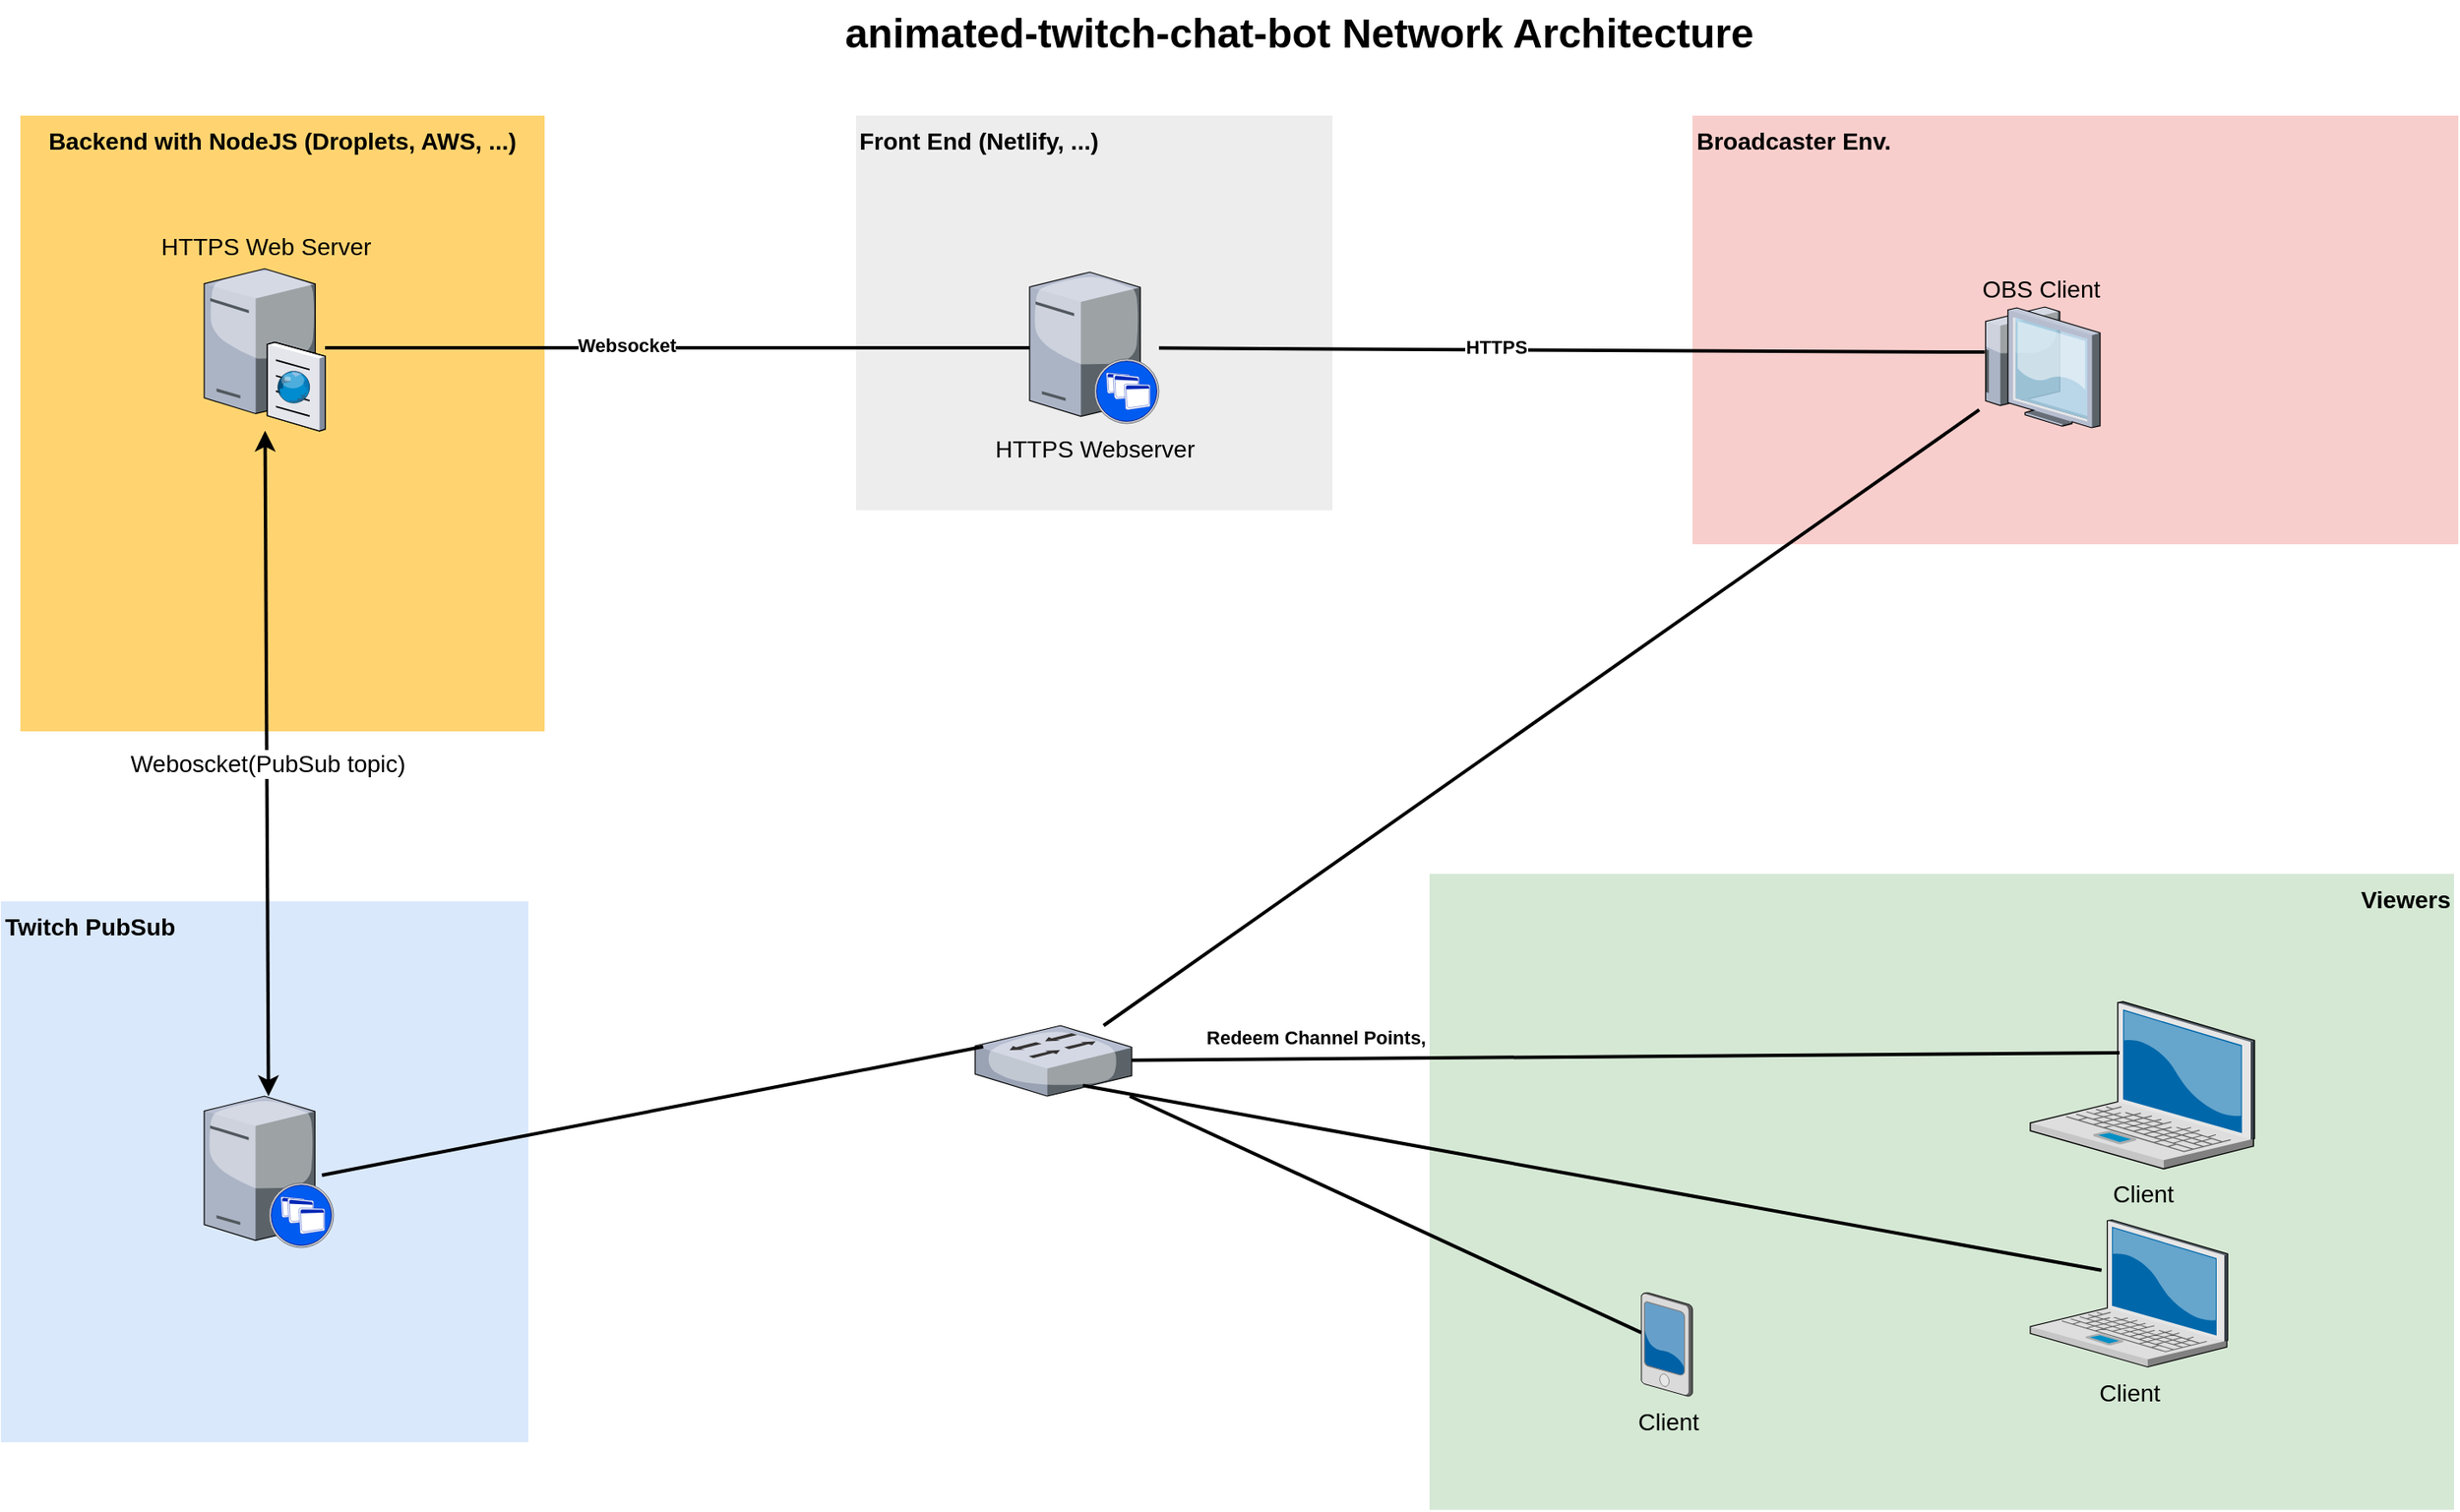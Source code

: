 <mxfile version="17.0.0" type="github">
  <diagram id="FBk9rFEy_V9g7Qttlfk-" name="Page-1">
    <mxGraphModel dx="2031" dy="1089" grid="1" gridSize="10" guides="1" tooltips="1" connect="1" arrows="1" fold="1" page="1" pageScale="1" pageWidth="850" pageHeight="1100" math="0" shadow="0">
      <root>
        <mxCell id="0" />
        <mxCell id="1" parent="0" />
        <mxCell id="-6rClQVq4S_JQpJwZ2Rc-1" value="&lt;b&gt;Broadcaster Env.&lt;/b&gt;" style="whiteSpace=wrap;html=1;fillColor=#f8cecc;fontSize=14;strokeColor=none;verticalAlign=top;align=left;" vertex="1" parent="1">
          <mxGeometry x="1161.5" y="98" width="450" height="252" as="geometry" />
        </mxCell>
        <mxCell id="-6rClQVq4S_JQpJwZ2Rc-2" value="&lt;b&gt;Viewers&lt;/b&gt;" style="whiteSpace=wrap;html=1;fillColor=#d5e8d4;fontSize=14;strokeColor=none;verticalAlign=top;align=right;" vertex="1" parent="1">
          <mxGeometry x="1007" y="543.75" width="602" height="374" as="geometry" />
        </mxCell>
        <mxCell id="-6rClQVq4S_JQpJwZ2Rc-3" value="&lt;b&gt;Front End (Netlify, ...)&lt;/b&gt;" style="whiteSpace=wrap;html=1;fillColor=#EDEDED;fontSize=14;strokeColor=none;verticalAlign=top;align=left;" vertex="1" parent="1">
          <mxGeometry x="670" y="98" width="280" height="232" as="geometry" />
        </mxCell>
        <mxCell id="-6rClQVq4S_JQpJwZ2Rc-4" value="&lt;b&gt;Twitch PubSub&lt;/b&gt;" style="whiteSpace=wrap;html=1;fillColor=#dae8fc;fontSize=14;strokeColor=none;verticalAlign=top;align=left;" vertex="1" parent="1">
          <mxGeometry x="167.5" y="560" width="310" height="318" as="geometry" />
        </mxCell>
        <mxCell id="-6rClQVq4S_JQpJwZ2Rc-5" value="&lt;b&gt;Backend with NodeJS (Droplets, AWS, ...)&lt;/b&gt;" style="whiteSpace=wrap;html=1;fillColor=#FFD470;gradientColor=none;fontSize=14;strokeColor=none;verticalAlign=top;" vertex="1" parent="1">
          <mxGeometry x="179" y="98" width="308" height="362" as="geometry" />
        </mxCell>
        <mxCell id="-6rClQVq4S_JQpJwZ2Rc-6" value="Client" style="verticalLabelPosition=bottom;aspect=fixed;html=1;verticalAlign=top;strokeColor=none;shape=mxgraph.citrix.laptop_2;fillColor=#66B2FF;gradientColor=#0066CC;fontSize=14;" vertex="1" parent="1">
          <mxGeometry x="1360" y="747.25" width="116" height="86.5" as="geometry" />
        </mxCell>
        <mxCell id="-6rClQVq4S_JQpJwZ2Rc-7" value="Client" style="verticalLabelPosition=bottom;aspect=fixed;html=1;verticalAlign=top;strokeColor=none;shape=mxgraph.citrix.laptop_2;fillColor=#66B2FF;gradientColor=#0066CC;fontSize=14;" vertex="1" parent="1">
          <mxGeometry x="1360" y="619" width="131.76" height="98.25" as="geometry" />
        </mxCell>
        <mxCell id="-6rClQVq4S_JQpJwZ2Rc-8" style="edgeStyle=none;rounded=0;html=1;startSize=10;endSize=10;jettySize=auto;orthogonalLoop=1;fontSize=14;endArrow=none;endFill=0;strokeWidth=2;" edge="1" parent="1" source="-6rClQVq4S_JQpJwZ2Rc-18" target="-6rClQVq4S_JQpJwZ2Rc-14">
          <mxGeometry relative="1" as="geometry">
            <mxPoint x="451" y="205.602" as="sourcePoint" />
          </mxGeometry>
        </mxCell>
        <mxCell id="-6rClQVq4S_JQpJwZ2Rc-9" value="Websocket" style="edgeLabel;html=1;align=center;verticalAlign=middle;resizable=0;points=[];fontStyle=1" vertex="1" connectable="0" parent="-6rClQVq4S_JQpJwZ2Rc-8">
          <mxGeometry x="-0.146" y="2" relative="1" as="geometry">
            <mxPoint as="offset" />
          </mxGeometry>
        </mxCell>
        <mxCell id="-6rClQVq4S_JQpJwZ2Rc-10" style="edgeStyle=none;rounded=0;html=1;startSize=10;endSize=10;jettySize=auto;orthogonalLoop=1;fontSize=14;endArrow=none;endFill=0;strokeWidth=2;" edge="1" parent="1" source="-6rClQVq4S_JQpJwZ2Rc-11" target="-6rClQVq4S_JQpJwZ2Rc-20">
          <mxGeometry relative="1" as="geometry">
            <mxPoint x="713" y="1022.988" as="targetPoint" />
          </mxGeometry>
        </mxCell>
        <mxCell id="-6rClQVq4S_JQpJwZ2Rc-11" value="Client" style="verticalLabelPosition=bottom;aspect=fixed;html=1;verticalAlign=top;strokeColor=none;shape=mxgraph.citrix.pda;fillColor=#66B2FF;gradientColor=#0066CC;fontSize=14;" vertex="1" parent="1">
          <mxGeometry x="1131.5" y="790" width="30" height="61" as="geometry" />
        </mxCell>
        <mxCell id="-6rClQVq4S_JQpJwZ2Rc-12" style="edgeStyle=none;rounded=0;html=1;startSize=10;endSize=10;jettySize=auto;orthogonalLoop=1;fontSize=14;endArrow=none;endFill=0;strokeWidth=2;entryX=0.046;entryY=0.374;entryDx=0;entryDy=0;entryPerimeter=0;" edge="1" parent="1" source="-6rClQVq4S_JQpJwZ2Rc-14" target="-6rClQVq4S_JQpJwZ2Rc-21">
          <mxGeometry relative="1" as="geometry">
            <mxPoint x="759" y="201.883" as="targetPoint" />
          </mxGeometry>
        </mxCell>
        <mxCell id="-6rClQVq4S_JQpJwZ2Rc-13" value="HTTPS" style="edgeLabel;html=1;align=center;verticalAlign=middle;resizable=0;points=[];fontStyle=1" vertex="1" connectable="0" parent="-6rClQVq4S_JQpJwZ2Rc-12">
          <mxGeometry x="-0.183" y="2" relative="1" as="geometry">
            <mxPoint as="offset" />
          </mxGeometry>
        </mxCell>
        <mxCell id="-6rClQVq4S_JQpJwZ2Rc-14" value="HTTPS Webserver" style="verticalLabelPosition=bottom;aspect=fixed;html=1;verticalAlign=top;strokeColor=none;shape=mxgraph.citrix.xenapp_server;fillColor=#66B2FF;gradientColor=#0066CC;fontSize=14;" vertex="1" parent="1">
          <mxGeometry x="772.0" y="190" width="76" height="89" as="geometry" />
        </mxCell>
        <mxCell id="-6rClQVq4S_JQpJwZ2Rc-15" value="Weboscket(PubSub topic)" style="edgeStyle=none;rounded=0;html=1;jettySize=auto;orthogonalLoop=1;fontSize=14;endArrow=classic;endFill=1;strokeWidth=2;strokeColor=default;startArrow=classic;startFill=1;" edge="1" parent="1" source="-6rClQVq4S_JQpJwZ2Rc-23" target="-6rClQVq4S_JQpJwZ2Rc-18">
          <mxGeometry relative="1" as="geometry">
            <mxPoint x="320" y="830" as="sourcePoint" />
          </mxGeometry>
        </mxCell>
        <mxCell id="-6rClQVq4S_JQpJwZ2Rc-16" style="edgeStyle=none;rounded=0;html=1;startSize=10;endSize=10;jettySize=auto;orthogonalLoop=1;fontSize=14;endArrow=none;endFill=0;strokeWidth=2;exitX=0.398;exitY=0.305;exitDx=0;exitDy=0;exitPerimeter=0;" edge="1" parent="1" source="-6rClQVq4S_JQpJwZ2Rc-7" target="-6rClQVq4S_JQpJwZ2Rc-20">
          <mxGeometry relative="1" as="geometry">
            <mxPoint x="1028" y="604.73" as="sourcePoint" />
          </mxGeometry>
        </mxCell>
        <mxCell id="-6rClQVq4S_JQpJwZ2Rc-17" value="Redeem Channel Points," style="edgeLabel;html=1;align=center;verticalAlign=middle;resizable=0;points=[];fontStyle=1" vertex="1" connectable="0" parent="-6rClQVq4S_JQpJwZ2Rc-16">
          <mxGeometry x="0.225" y="-4" relative="1" as="geometry">
            <mxPoint x="-117" y="-8" as="offset" />
          </mxGeometry>
        </mxCell>
        <mxCell id="-6rClQVq4S_JQpJwZ2Rc-18" value="HTTPS Web Server" style="verticalLabelPosition=top;aspect=fixed;html=1;verticalAlign=bottom;strokeColor=none;shape=mxgraph.citrix.cache_server;fillColor=#66B2FF;gradientColor=#0066CC;fontSize=14;labelPosition=center;align=center;" vertex="1" parent="1">
          <mxGeometry x="287" y="185.75" width="71" height="97.5" as="geometry" />
        </mxCell>
        <mxCell id="-6rClQVq4S_JQpJwZ2Rc-19" style="edgeStyle=none;rounded=0;html=1;startSize=10;endSize=10;jettySize=auto;orthogonalLoop=1;fontSize=14;endArrow=none;endFill=0;strokeWidth=2;" edge="1" parent="1" source="-6rClQVq4S_JQpJwZ2Rc-20" target="-6rClQVq4S_JQpJwZ2Rc-21">
          <mxGeometry relative="1" as="geometry" />
        </mxCell>
        <mxCell id="-6rClQVq4S_JQpJwZ2Rc-20" value="" style="verticalLabelPosition=bottom;aspect=fixed;html=1;verticalAlign=top;strokeColor=none;shape=mxgraph.citrix.switch;fillColor=#66B2FF;gradientColor=#0066CC;fontSize=14;" vertex="1" parent="1">
          <mxGeometry x="740" y="633" width="92" height="41.5" as="geometry" />
        </mxCell>
        <mxCell id="-6rClQVq4S_JQpJwZ2Rc-21" value="OBS Client&lt;br&gt;" style="verticalLabelPosition=top;aspect=fixed;html=1;verticalAlign=bottom;strokeColor=none;shape=mxgraph.citrix.thin_client;fillColor=#66B2FF;gradientColor=#0066CC;fontSize=14;labelPosition=center;align=center;" vertex="1" parent="1">
          <mxGeometry x="1330" y="210.5" width="71" height="71" as="geometry" />
        </mxCell>
        <mxCell id="-6rClQVq4S_JQpJwZ2Rc-22" value="animated-twitch-chat-bot Network Architecture" style="text;strokeColor=none;fillColor=none;html=1;fontSize=24;fontStyle=1;verticalAlign=middle;align=center;" vertex="1" parent="1">
          <mxGeometry x="499" y="30" width="861" height="40" as="geometry" />
        </mxCell>
        <mxCell id="-6rClQVq4S_JQpJwZ2Rc-23" value="" style="verticalLabelPosition=bottom;aspect=fixed;html=1;verticalAlign=top;strokeColor=none;shape=mxgraph.citrix.xenapp_server;fillColor=#66B2FF;gradientColor=#0066CC;fontSize=14;" vertex="1" parent="1">
          <mxGeometry x="287.0" y="674.5" width="76" height="89" as="geometry" />
        </mxCell>
        <mxCell id="-6rClQVq4S_JQpJwZ2Rc-24" style="edgeStyle=none;rounded=0;html=1;startSize=10;endSize=10;jettySize=auto;orthogonalLoop=1;fontSize=14;endArrow=none;endFill=0;strokeWidth=2;exitX=0.361;exitY=0.342;exitDx=0;exitDy=0;exitPerimeter=0;entryX=0.688;entryY=0.85;entryDx=0;entryDy=0;entryPerimeter=0;" edge="1" parent="1" source="-6rClQVq4S_JQpJwZ2Rc-6" target="-6rClQVq4S_JQpJwZ2Rc-20">
          <mxGeometry relative="1" as="geometry">
            <mxPoint x="1260" y="836.003" as="sourcePoint" />
            <mxPoint x="832" y="695.817" as="targetPoint" />
          </mxGeometry>
        </mxCell>
        <mxCell id="-6rClQVq4S_JQpJwZ2Rc-25" style="edgeStyle=none;rounded=0;html=1;startSize=10;endSize=10;jettySize=auto;orthogonalLoop=1;fontSize=14;endArrow=none;endFill=0;strokeWidth=2;entryX=0.051;entryY=0.299;entryDx=0;entryDy=0;entryPerimeter=0;exitX=0.91;exitY=0.522;exitDx=0;exitDy=0;exitPerimeter=0;" edge="1" parent="1" source="-6rClQVq4S_JQpJwZ2Rc-23" target="-6rClQVq4S_JQpJwZ2Rc-20">
          <mxGeometry relative="1" as="geometry">
            <mxPoint x="820.91" y="905.518" as="sourcePoint" />
            <mxPoint x="569.997" y="680" as="targetPoint" />
          </mxGeometry>
        </mxCell>
      </root>
    </mxGraphModel>
  </diagram>
</mxfile>
